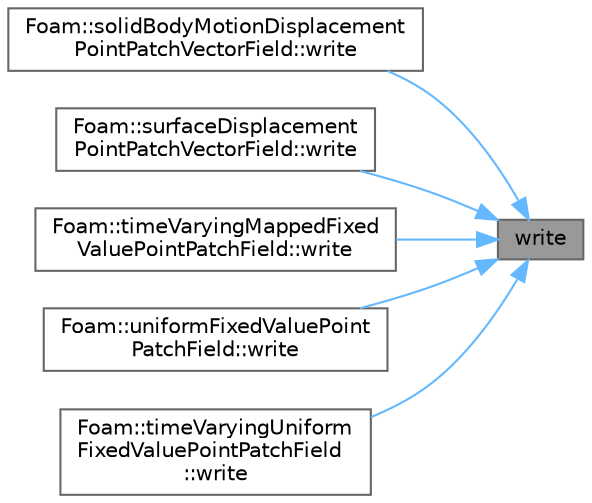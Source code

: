 digraph "write"
{
 // LATEX_PDF_SIZE
  bgcolor="transparent";
  edge [fontname=Helvetica,fontsize=10,labelfontname=Helvetica,labelfontsize=10];
  node [fontname=Helvetica,fontsize=10,shape=box,height=0.2,width=0.4];
  rankdir="RL";
  Node1 [id="Node000001",label="write",height=0.2,width=0.4,color="gray40", fillcolor="grey60", style="filled", fontcolor="black",tooltip=" "];
  Node1 -> Node2 [id="edge1_Node000001_Node000002",dir="back",color="steelblue1",style="solid",tooltip=" "];
  Node2 [id="Node000002",label="Foam::solidBodyMotionDisplacement\lPointPatchVectorField::write",height=0.2,width=0.4,color="grey40", fillcolor="white", style="filled",URL="$classFoam_1_1solidBodyMotionDisplacementPointPatchVectorField.html#a293fdfec8bdfbd5c3913ab4c9f3454ff",tooltip=" "];
  Node1 -> Node3 [id="edge2_Node000001_Node000003",dir="back",color="steelblue1",style="solid",tooltip=" "];
  Node3 [id="Node000003",label="Foam::surfaceDisplacement\lPointPatchVectorField::write",height=0.2,width=0.4,color="grey40", fillcolor="white", style="filled",URL="$classFoam_1_1surfaceDisplacementPointPatchVectorField.html#a293fdfec8bdfbd5c3913ab4c9f3454ff",tooltip=" "];
  Node1 -> Node4 [id="edge3_Node000001_Node000004",dir="back",color="steelblue1",style="solid",tooltip=" "];
  Node4 [id="Node000004",label="Foam::timeVaryingMappedFixed\lValuePointPatchField::write",height=0.2,width=0.4,color="grey40", fillcolor="white", style="filled",URL="$classFoam_1_1timeVaryingMappedFixedValuePointPatchField.html#a293fdfec8bdfbd5c3913ab4c9f3454ff",tooltip=" "];
  Node1 -> Node5 [id="edge4_Node000001_Node000005",dir="back",color="steelblue1",style="solid",tooltip=" "];
  Node5 [id="Node000005",label="Foam::uniformFixedValuePoint\lPatchField::write",height=0.2,width=0.4,color="grey40", fillcolor="white", style="filled",URL="$classFoam_1_1uniformFixedValuePointPatchField.html#a293fdfec8bdfbd5c3913ab4c9f3454ff",tooltip=" "];
  Node1 -> Node6 [id="edge5_Node000001_Node000006",dir="back",color="steelblue1",style="solid",tooltip=" "];
  Node6 [id="Node000006",label="Foam::timeVaryingUniform\lFixedValuePointPatchField\l::write",height=0.2,width=0.4,color="grey40", fillcolor="white", style="filled",URL="$classFoam_1_1timeVaryingUniformFixedValuePointPatchField.html#a293fdfec8bdfbd5c3913ab4c9f3454ff",tooltip=" "];
}
